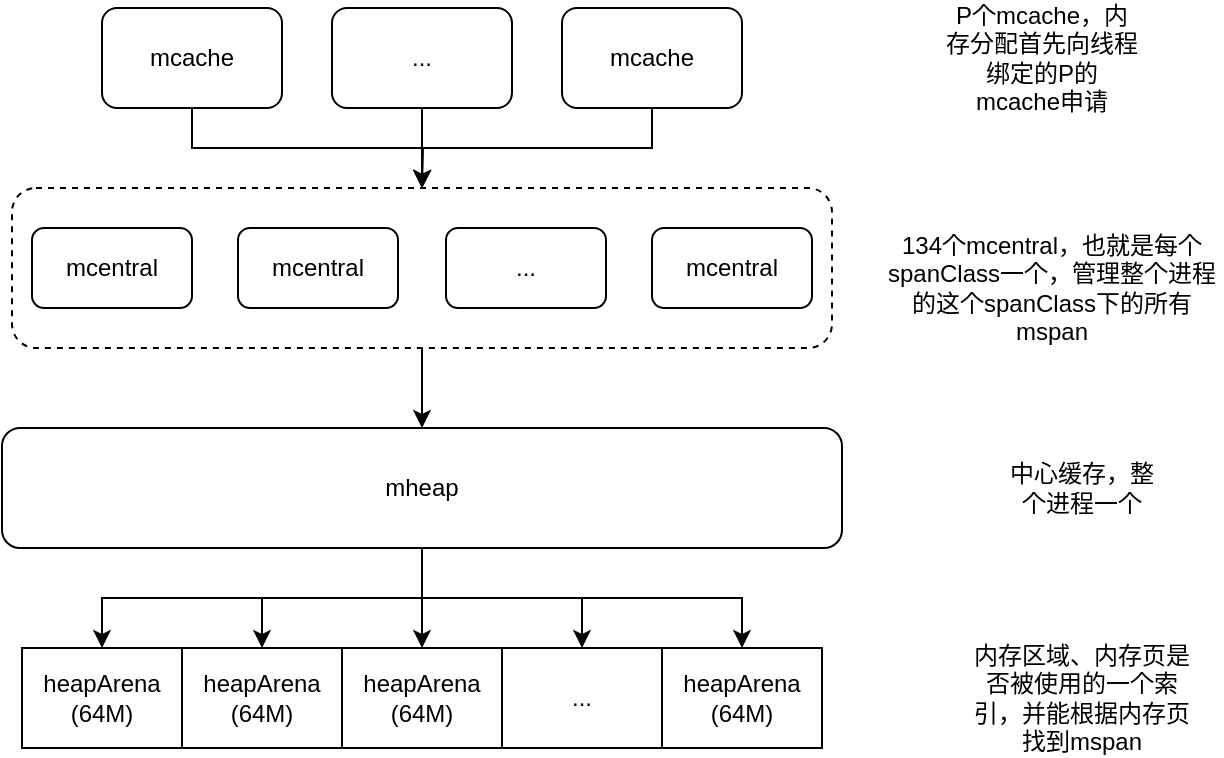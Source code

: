 <mxfile version="14.2.2" type="device"><diagram id="Fq6yqUWcke46PRQoPzta" name="Page-1"><mxGraphModel dx="1418" dy="740" grid="1" gridSize="10" guides="1" tooltips="1" connect="1" arrows="1" fold="1" page="1" pageScale="1" pageWidth="850" pageHeight="1100" math="0" shadow="0"><root><mxCell id="0"/><mxCell id="1" parent="0"/><mxCell id="D0sgeQeiZjIv7fEwVLZm-27" style="edgeStyle=orthogonalEdgeStyle;rounded=0;orthogonalLoop=1;jettySize=auto;html=1;exitX=0.5;exitY=1;exitDx=0;exitDy=0;" edge="1" parent="1" source="D0sgeQeiZjIv7fEwVLZm-14" target="D0sgeQeiZjIv7fEwVLZm-1"><mxGeometry relative="1" as="geometry"/></mxCell><mxCell id="D0sgeQeiZjIv7fEwVLZm-14" value="" style="rounded=1;whiteSpace=wrap;html=1;dashed=1;" vertex="1" parent="1"><mxGeometry x="165" y="260" width="410" height="80" as="geometry"/></mxCell><mxCell id="D0sgeQeiZjIv7fEwVLZm-21" style="edgeStyle=orthogonalEdgeStyle;rounded=0;orthogonalLoop=1;jettySize=auto;html=1;exitX=0.5;exitY=1;exitDx=0;exitDy=0;entryX=0.5;entryY=0;entryDx=0;entryDy=0;" edge="1" parent="1" source="D0sgeQeiZjIv7fEwVLZm-1" target="D0sgeQeiZjIv7fEwVLZm-2"><mxGeometry relative="1" as="geometry"/></mxCell><mxCell id="D0sgeQeiZjIv7fEwVLZm-22" style="edgeStyle=orthogonalEdgeStyle;rounded=0;orthogonalLoop=1;jettySize=auto;html=1;exitX=0.5;exitY=1;exitDx=0;exitDy=0;entryX=0.5;entryY=0;entryDx=0;entryDy=0;" edge="1" parent="1" source="D0sgeQeiZjIv7fEwVLZm-1" target="D0sgeQeiZjIv7fEwVLZm-5"><mxGeometry relative="1" as="geometry"/></mxCell><mxCell id="D0sgeQeiZjIv7fEwVLZm-23" style="edgeStyle=orthogonalEdgeStyle;rounded=0;orthogonalLoop=1;jettySize=auto;html=1;exitX=0.5;exitY=1;exitDx=0;exitDy=0;entryX=0.5;entryY=0;entryDx=0;entryDy=0;" edge="1" parent="1" source="D0sgeQeiZjIv7fEwVLZm-1" target="D0sgeQeiZjIv7fEwVLZm-6"><mxGeometry relative="1" as="geometry"/></mxCell><mxCell id="D0sgeQeiZjIv7fEwVLZm-24" style="edgeStyle=orthogonalEdgeStyle;rounded=0;orthogonalLoop=1;jettySize=auto;html=1;exitX=0.5;exitY=1;exitDx=0;exitDy=0;entryX=0.5;entryY=0;entryDx=0;entryDy=0;" edge="1" parent="1" source="D0sgeQeiZjIv7fEwVLZm-1" target="D0sgeQeiZjIv7fEwVLZm-7"><mxGeometry relative="1" as="geometry"/></mxCell><mxCell id="D0sgeQeiZjIv7fEwVLZm-25" style="edgeStyle=orthogonalEdgeStyle;rounded=0;orthogonalLoop=1;jettySize=auto;html=1;exitX=0.5;exitY=1;exitDx=0;exitDy=0;entryX=0.5;entryY=0;entryDx=0;entryDy=0;" edge="1" parent="1" source="D0sgeQeiZjIv7fEwVLZm-1" target="D0sgeQeiZjIv7fEwVLZm-8"><mxGeometry relative="1" as="geometry"/></mxCell><mxCell id="D0sgeQeiZjIv7fEwVLZm-1" value="mheap" style="rounded=1;whiteSpace=wrap;html=1;" vertex="1" parent="1"><mxGeometry x="160" y="380" width="420" height="60" as="geometry"/></mxCell><mxCell id="D0sgeQeiZjIv7fEwVLZm-2" value="heapArena&lt;br&gt;(64M)" style="rounded=0;whiteSpace=wrap;html=1;" vertex="1" parent="1"><mxGeometry x="170" y="490" width="80" height="50" as="geometry"/></mxCell><mxCell id="D0sgeQeiZjIv7fEwVLZm-5" value="heapArena&lt;br&gt;(64M)" style="rounded=0;whiteSpace=wrap;html=1;" vertex="1" parent="1"><mxGeometry x="250" y="490" width="80" height="50" as="geometry"/></mxCell><mxCell id="D0sgeQeiZjIv7fEwVLZm-6" value="heapArena&lt;br&gt;(64M)" style="rounded=0;whiteSpace=wrap;html=1;" vertex="1" parent="1"><mxGeometry x="330" y="490" width="80" height="50" as="geometry"/></mxCell><mxCell id="D0sgeQeiZjIv7fEwVLZm-7" value="..." style="rounded=0;whiteSpace=wrap;html=1;" vertex="1" parent="1"><mxGeometry x="410" y="490" width="80" height="50" as="geometry"/></mxCell><mxCell id="D0sgeQeiZjIv7fEwVLZm-8" value="heapArena&lt;br&gt;(64M)" style="rounded=0;whiteSpace=wrap;html=1;" vertex="1" parent="1"><mxGeometry x="490" y="490" width="80" height="50" as="geometry"/></mxCell><mxCell id="D0sgeQeiZjIv7fEwVLZm-10" value="mcentral" style="rounded=1;whiteSpace=wrap;html=1;" vertex="1" parent="1"><mxGeometry x="175" y="280" width="80" height="40" as="geometry"/></mxCell><mxCell id="D0sgeQeiZjIv7fEwVLZm-11" value="mcentral" style="rounded=1;whiteSpace=wrap;html=1;" vertex="1" parent="1"><mxGeometry x="278" y="280" width="80" height="40" as="geometry"/></mxCell><mxCell id="D0sgeQeiZjIv7fEwVLZm-12" value="..." style="rounded=1;whiteSpace=wrap;html=1;" vertex="1" parent="1"><mxGeometry x="382" y="280" width="80" height="40" as="geometry"/></mxCell><mxCell id="D0sgeQeiZjIv7fEwVLZm-13" value="mcentral" style="rounded=1;whiteSpace=wrap;html=1;" vertex="1" parent="1"><mxGeometry x="485" y="280" width="80" height="40" as="geometry"/></mxCell><mxCell id="D0sgeQeiZjIv7fEwVLZm-15" value="134个mcentral，也就是每个spanClass一个，管理整个进程的这个spanClass下的所有mspan" style="text;html=1;strokeColor=none;fillColor=none;align=center;verticalAlign=middle;whiteSpace=wrap;rounded=0;dashed=1;" vertex="1" parent="1"><mxGeometry x="600" y="300" width="170" height="20" as="geometry"/></mxCell><mxCell id="D0sgeQeiZjIv7fEwVLZm-28" style="edgeStyle=orthogonalEdgeStyle;rounded=0;orthogonalLoop=1;jettySize=auto;html=1;exitX=0.5;exitY=1;exitDx=0;exitDy=0;entryX=0.5;entryY=0;entryDx=0;entryDy=0;" edge="1" parent="1" source="D0sgeQeiZjIv7fEwVLZm-16" target="D0sgeQeiZjIv7fEwVLZm-14"><mxGeometry relative="1" as="geometry"/></mxCell><mxCell id="D0sgeQeiZjIv7fEwVLZm-16" value="mcache" style="rounded=1;whiteSpace=wrap;html=1;" vertex="1" parent="1"><mxGeometry x="210" y="170" width="90" height="50" as="geometry"/></mxCell><mxCell id="D0sgeQeiZjIv7fEwVLZm-29" style="edgeStyle=orthogonalEdgeStyle;rounded=0;orthogonalLoop=1;jettySize=auto;html=1;exitX=0.5;exitY=1;exitDx=0;exitDy=0;" edge="1" parent="1" source="D0sgeQeiZjIv7fEwVLZm-17"><mxGeometry relative="1" as="geometry"><mxPoint x="370" y="260" as="targetPoint"/></mxGeometry></mxCell><mxCell id="D0sgeQeiZjIv7fEwVLZm-17" value="..." style="rounded=1;whiteSpace=wrap;html=1;" vertex="1" parent="1"><mxGeometry x="325" y="170" width="90" height="50" as="geometry"/></mxCell><mxCell id="D0sgeQeiZjIv7fEwVLZm-30" style="edgeStyle=orthogonalEdgeStyle;rounded=0;orthogonalLoop=1;jettySize=auto;html=1;exitX=0.5;exitY=1;exitDx=0;exitDy=0;" edge="1" parent="1" source="D0sgeQeiZjIv7fEwVLZm-18"><mxGeometry relative="1" as="geometry"><mxPoint x="370" y="260" as="targetPoint"/></mxGeometry></mxCell><mxCell id="D0sgeQeiZjIv7fEwVLZm-18" value="mcache" style="rounded=1;whiteSpace=wrap;html=1;" vertex="1" parent="1"><mxGeometry x="440" y="170" width="90" height="50" as="geometry"/></mxCell><mxCell id="D0sgeQeiZjIv7fEwVLZm-19" value="P个mcache，内存分配首先向线程绑定的P的mcache申请" style="text;html=1;strokeColor=none;fillColor=none;align=center;verticalAlign=middle;whiteSpace=wrap;rounded=0;dashed=1;" vertex="1" parent="1"><mxGeometry x="630" y="185" width="100" height="20" as="geometry"/></mxCell><mxCell id="D0sgeQeiZjIv7fEwVLZm-31" value="中心缓存，整个进程一个" style="text;html=1;strokeColor=none;fillColor=none;align=center;verticalAlign=middle;whiteSpace=wrap;rounded=0;" vertex="1" parent="1"><mxGeometry x="660" y="400" width="80" height="20" as="geometry"/></mxCell><mxCell id="D0sgeQeiZjIv7fEwVLZm-32" value="内存区域、内存页是否被使用的一个索引，并能根据内存页找到mspan" style="text;html=1;strokeColor=none;fillColor=none;align=center;verticalAlign=middle;whiteSpace=wrap;rounded=0;" vertex="1" parent="1"><mxGeometry x="645" y="505" width="110" height="20" as="geometry"/></mxCell></root></mxGraphModel></diagram></mxfile>